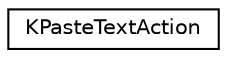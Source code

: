 digraph "Graphical Class Hierarchy"
{
  edge [fontname="Helvetica",fontsize="10",labelfontname="Helvetica",labelfontsize="10"];
  node [fontname="Helvetica",fontsize="10",shape=record];
  rankdir="LR";
  Node0 [label="KPasteTextAction",height=0.2,width=0.4,color="black", fillcolor="white", style="filled",URL="$classKPasteTextAction.html",tooltip="An action for pasting text from the clipboard. "];
}
